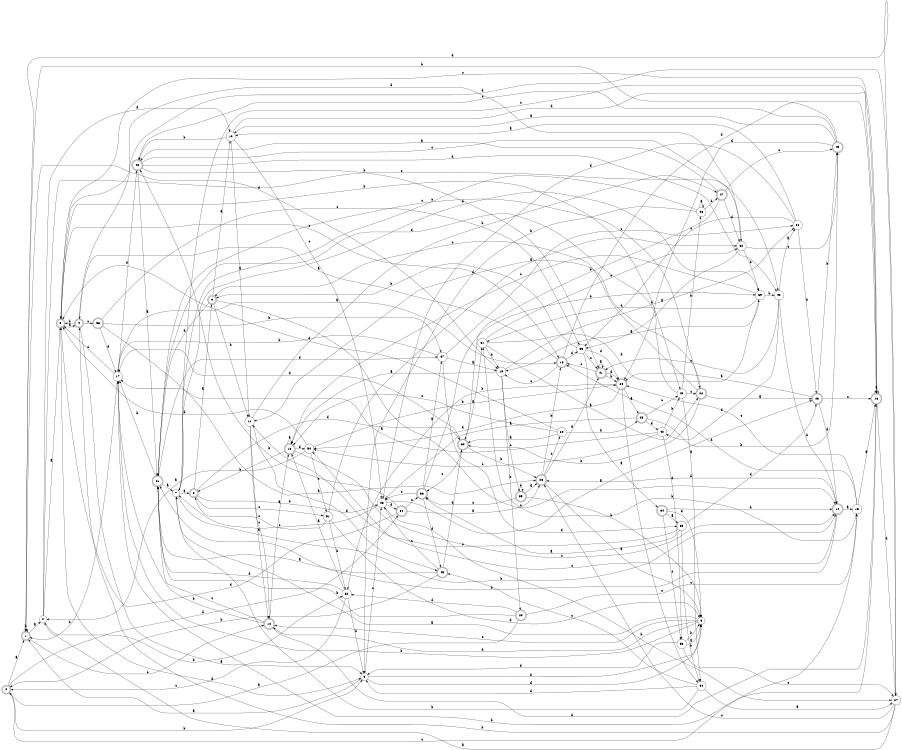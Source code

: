 digraph n46_7 {
__start0 [label="" shape="none"];

rankdir=LR;
size="8,5";

s0 [style="rounded,filled", color="black", fillcolor="white" shape="doublecircle", label="0"];
s1 [style="rounded,filled", color="black", fillcolor="white" shape="doublecircle", label="1"];
s2 [style="filled", color="black", fillcolor="white" shape="circle", label="2"];
s3 [style="rounded,filled", color="black", fillcolor="white" shape="doublecircle", label="3"];
s4 [style="rounded,filled", color="black", fillcolor="white" shape="doublecircle", label="4"];
s5 [style="filled", color="black", fillcolor="white" shape="circle", label="5"];
s6 [style="filled", color="black", fillcolor="white" shape="circle", label="6"];
s7 [style="filled", color="black", fillcolor="white" shape="circle", label="7"];
s8 [style="rounded,filled", color="black", fillcolor="white" shape="doublecircle", label="8"];
s9 [style="rounded,filled", color="black", fillcolor="white" shape="doublecircle", label="9"];
s10 [style="filled", color="black", fillcolor="white" shape="circle", label="10"];
s11 [style="filled", color="black", fillcolor="white" shape="circle", label="11"];
s12 [style="rounded,filled", color="black", fillcolor="white" shape="doublecircle", label="12"];
s13 [style="rounded,filled", color="black", fillcolor="white" shape="doublecircle", label="13"];
s14 [style="rounded,filled", color="black", fillcolor="white" shape="doublecircle", label="14"];
s15 [style="filled", color="black", fillcolor="white" shape="circle", label="15"];
s16 [style="rounded,filled", color="black", fillcolor="white" shape="doublecircle", label="16"];
s17 [style="filled", color="black", fillcolor="white" shape="circle", label="17"];
s18 [style="rounded,filled", color="black", fillcolor="white" shape="doublecircle", label="18"];
s19 [style="filled", color="black", fillcolor="white" shape="circle", label="19"];
s20 [style="rounded,filled", color="black", fillcolor="white" shape="doublecircle", label="20"];
s21 [style="rounded,filled", color="black", fillcolor="white" shape="doublecircle", label="21"];
s22 [style="rounded,filled", color="black", fillcolor="white" shape="doublecircle", label="22"];
s23 [style="rounded,filled", color="black", fillcolor="white" shape="doublecircle", label="23"];
s24 [style="rounded,filled", color="black", fillcolor="white" shape="doublecircle", label="24"];
s25 [style="rounded,filled", color="black", fillcolor="white" shape="doublecircle", label="25"];
s26 [style="filled", color="black", fillcolor="white" shape="circle", label="26"];
s27 [style="filled", color="black", fillcolor="white" shape="circle", label="27"];
s28 [style="rounded,filled", color="black", fillcolor="white" shape="doublecircle", label="28"];
s29 [style="filled", color="black", fillcolor="white" shape="circle", label="29"];
s30 [style="rounded,filled", color="black", fillcolor="white" shape="doublecircle", label="30"];
s31 [style="filled", color="black", fillcolor="white" shape="circle", label="31"];
s32 [style="filled", color="black", fillcolor="white" shape="circle", label="32"];
s33 [style="filled", color="black", fillcolor="white" shape="circle", label="33"];
s34 [style="rounded,filled", color="black", fillcolor="white" shape="doublecircle", label="34"];
s35 [style="filled", color="black", fillcolor="white" shape="circle", label="35"];
s36 [style="rounded,filled", color="black", fillcolor="white" shape="doublecircle", label="36"];
s37 [style="filled", color="black", fillcolor="white" shape="circle", label="37"];
s38 [style="filled", color="black", fillcolor="white" shape="circle", label="38"];
s39 [style="filled", color="black", fillcolor="white" shape="circle", label="39"];
s40 [style="filled", color="black", fillcolor="white" shape="circle", label="40"];
s41 [style="rounded,filled", color="black", fillcolor="white" shape="doublecircle", label="41"];
s42 [style="filled", color="black", fillcolor="white" shape="circle", label="42"];
s43 [style="filled", color="black", fillcolor="white" shape="circle", label="43"];
s44 [style="filled", color="black", fillcolor="white" shape="circle", label="44"];
s45 [style="rounded,filled", color="black", fillcolor="white" shape="doublecircle", label="45"];
s46 [style="filled", color="black", fillcolor="white" shape="circle", label="46"];
s47 [style="rounded,filled", color="black", fillcolor="white" shape="doublecircle", label="47"];
s48 [style="rounded,filled", color="black", fillcolor="white" shape="doublecircle", label="48"];
s49 [style="rounded,filled", color="black", fillcolor="white" shape="doublecircle", label="49"];
s50 [style="filled", color="black", fillcolor="white" shape="circle", label="50"];
s51 [style="filled", color="black", fillcolor="white" shape="circle", label="51"];
s52 [style="filled", color="black", fillcolor="white" shape="circle", label="52"];
s53 [style="filled", color="black", fillcolor="white" shape="circle", label="53"];
s54 [style="rounded,filled", color="black", fillcolor="white" shape="doublecircle", label="54"];
s55 [style="rounded,filled", color="black", fillcolor="white" shape="doublecircle", label="55"];
s56 [style="rounded,filled", color="black", fillcolor="white" shape="doublecircle", label="56"];
s0 -> s1 [label="a"];
s0 -> s5 [label="b"];
s0 -> s15 [label="c"];
s0 -> s54 [label="d"];
s1 -> s2 [label="a"];
s1 -> s1 [label="b"];
s1 -> s12 [label="c"];
s1 -> s19 [label="d"];
s2 -> s3 [label="a"];
s2 -> s52 [label="b"];
s2 -> s40 [label="c"];
s2 -> s10 [label="d"];
s3 -> s4 [label="a"];
s3 -> s43 [label="b"];
s3 -> s18 [label="c"];
s3 -> s5 [label="d"];
s4 -> s5 [label="a"];
s4 -> s3 [label="b"];
s4 -> s56 [label="c"];
s4 -> s27 [label="d"];
s5 -> s1 [label="a"];
s5 -> s6 [label="b"];
s5 -> s26 [label="c"];
s5 -> s6 [label="d"];
s6 -> s7 [label="a"];
s6 -> s17 [label="b"];
s6 -> s12 [label="c"];
s6 -> s12 [label="d"];
s7 -> s8 [label="a"];
s7 -> s14 [label="b"];
s7 -> s16 [label="c"];
s7 -> s39 [label="d"];
s8 -> s9 [label="a"];
s8 -> s26 [label="b"];
s8 -> s51 [label="c"];
s8 -> s30 [label="d"];
s9 -> s10 [label="a"];
s9 -> s11 [label="b"];
s9 -> s14 [label="c"];
s9 -> s21 [label="d"];
s10 -> s11 [label="a"];
s10 -> s48 [label="b"];
s10 -> s26 [label="c"];
s10 -> s16 [label="d"];
s11 -> s12 [label="a"];
s11 -> s47 [label="b"];
s11 -> s12 [label="c"];
s11 -> s45 [label="d"];
s12 -> s13 [label="a"];
s12 -> s17 [label="b"];
s12 -> s21 [label="c"];
s12 -> s16 [label="d"];
s13 -> s13 [label="a"];
s13 -> s8 [label="b"];
s13 -> s14 [label="c"];
s13 -> s50 [label="d"];
s14 -> s15 [label="a"];
s14 -> s21 [label="b"];
s14 -> s50 [label="c"];
s14 -> s28 [label="d"];
s15 -> s16 [label="a"];
s15 -> s31 [label="b"];
s15 -> s24 [label="c"];
s15 -> s18 [label="d"];
s16 -> s16 [label="a"];
s16 -> s17 [label="b"];
s16 -> s3 [label="c"];
s16 -> s27 [label="d"];
s17 -> s18 [label="a"];
s17 -> s1 [label="b"];
s17 -> s3 [label="c"];
s17 -> s48 [label="d"];
s18 -> s4 [label="a"];
s18 -> s16 [label="b"];
s18 -> s19 [label="c"];
s18 -> s33 [label="d"];
s19 -> s13 [label="a"];
s19 -> s20 [label="b"];
s19 -> s55 [label="c"];
s19 -> s38 [label="d"];
s20 -> s0 [label="a"];
s20 -> s21 [label="b"];
s20 -> s15 [label="c"];
s20 -> s52 [label="d"];
s21 -> s7 [label="a"];
s21 -> s17 [label="b"];
s21 -> s22 [label="c"];
s21 -> s37 [label="d"];
s22 -> s23 [label="a"];
s22 -> s30 [label="b"];
s22 -> s9 [label="c"];
s22 -> s11 [label="d"];
s23 -> s24 [label="a"];
s23 -> s49 [label="b"];
s23 -> s16 [label="c"];
s23 -> s14 [label="d"];
s24 -> s25 [label="a"];
s24 -> s52 [label="b"];
s24 -> s44 [label="c"];
s24 -> s50 [label="d"];
s25 -> s26 [label="a"];
s25 -> s49 [label="b"];
s25 -> s43 [label="c"];
s25 -> s42 [label="d"];
s26 -> s23 [label="a"];
s26 -> s27 [label="b"];
s26 -> s7 [label="c"];
s26 -> s54 [label="d"];
s27 -> s2 [label="a"];
s27 -> s4 [label="b"];
s27 -> s28 [label="c"];
s27 -> s1 [label="d"];
s28 -> s6 [label="a"];
s28 -> s18 [label="b"];
s28 -> s29 [label="c"];
s28 -> s41 [label="d"];
s29 -> s30 [label="a"];
s29 -> s25 [label="b"];
s29 -> s13 [label="c"];
s29 -> s3 [label="d"];
s30 -> s31 [label="a"];
s30 -> s28 [label="b"];
s30 -> s36 [label="c"];
s30 -> s17 [label="d"];
s31 -> s22 [label="a"];
s31 -> s19 [label="b"];
s31 -> s32 [label="c"];
s31 -> s39 [label="d"];
s32 -> s33 [label="a"];
s32 -> s39 [label="b"];
s32 -> s49 [label="c"];
s32 -> s3 [label="d"];
s33 -> s34 [label="a"];
s33 -> s9 [label="b"];
s33 -> s41 [label="c"];
s33 -> s24 [label="d"];
s34 -> s35 [label="a"];
s34 -> s14 [label="b"];
s34 -> s53 [label="c"];
s34 -> s6 [label="d"];
s35 -> s36 [label="a"];
s35 -> s44 [label="b"];
s35 -> s11 [label="c"];
s35 -> s23 [label="d"];
s36 -> s37 [label="a"];
s36 -> s39 [label="b"];
s36 -> s26 [label="c"];
s36 -> s45 [label="d"];
s37 -> s19 [label="a"];
s37 -> s17 [label="b"];
s37 -> s38 [label="c"];
s37 -> s35 [label="d"];
s38 -> s10 [label="a"];
s38 -> s23 [label="b"];
s38 -> s33 [label="c"];
s38 -> s26 [label="d"];
s39 -> s19 [label="a"];
s39 -> s40 [label="b"];
s39 -> s13 [label="c"];
s39 -> s31 [label="d"];
s40 -> s38 [label="a"];
s40 -> s14 [label="b"];
s40 -> s41 [label="c"];
s40 -> s42 [label="d"];
s41 -> s41 [label="a"];
s41 -> s24 [label="b"];
s41 -> s18 [label="c"];
s41 -> s24 [label="d"];
s42 -> s17 [label="a"];
s42 -> s43 [label="b"];
s42 -> s50 [label="c"];
s42 -> s53 [label="d"];
s43 -> s44 [label="a"];
s43 -> s46 [label="b"];
s43 -> s22 [label="c"];
s43 -> s21 [label="d"];
s44 -> s27 [label="a"];
s44 -> s7 [label="b"];
s44 -> s45 [label="c"];
s44 -> s5 [label="d"];
s45 -> s21 [label="a"];
s45 -> s0 [label="b"];
s45 -> s26 [label="c"];
s45 -> s30 [label="d"];
s46 -> s46 [label="a"];
s46 -> s5 [label="b"];
s46 -> s7 [label="c"];
s46 -> s47 [label="d"];
s47 -> s48 [label="a"];
s47 -> s30 [label="b"];
s47 -> s49 [label="c"];
s47 -> s32 [label="d"];
s48 -> s21 [label="a"];
s48 -> s41 [label="b"];
s48 -> s32 [label="c"];
s48 -> s40 [label="d"];
s49 -> s10 [label="a"];
s49 -> s1 [label="b"];
s49 -> s48 [label="c"];
s49 -> s24 [label="d"];
s50 -> s2 [label="a"];
s50 -> s24 [label="b"];
s50 -> s51 [label="c"];
s50 -> s3 [label="d"];
s51 -> s32 [label="a"];
s51 -> s52 [label="b"];
s51 -> s8 [label="c"];
s51 -> s6 [label="d"];
s52 -> s13 [label="a"];
s52 -> s5 [label="b"];
s52 -> s0 [label="c"];
s52 -> s21 [label="d"];
s53 -> s6 [label="a"];
s53 -> s6 [label="b"];
s53 -> s27 [label="c"];
s53 -> s5 [label="d"];
s54 -> s28 [label="a"];
s54 -> s48 [label="b"];
s54 -> s36 [label="c"];
s54 -> s3 [label="d"];
s55 -> s28 [label="a"];
s55 -> s6 [label="b"];
s55 -> s36 [label="c"];
s55 -> s55 [label="d"];
s56 -> s28 [label="a"];
s56 -> s37 [label="b"];
s56 -> s33 [label="c"];
s56 -> s17 [label="d"];

}